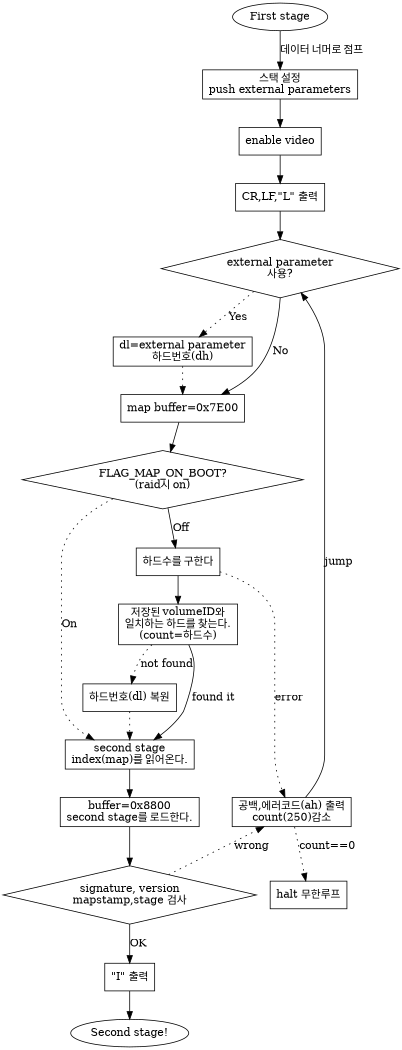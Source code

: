 digraph first {
size="7,7";
_main [shape=ellipse,label="First stage"];
node [shape=box];
_main->start [label="데이터 너머로 점프"];
start [label="스택 설정\npush external parameters"]; // 스택=0x7c0:2048
start->video_on;
video_on [label="enable video"];
video_on->prtL; 
prtL [label="CR,LF,\"L\" 출력"];
prtL->lagain;
lagain [shape=diamond,label="external parameter\n사용?"];
lagain->boot_in_dl [label="No"];
lagain->yes_extp [label="Yes",style=dotted];
yes_extp [label="dl=external parameter\n하드번호(dh)"];
yes_extp->boot_in_dl [style=dotted];
boot_in_dl [label="map buffer=0x7E00"];
boot_in_dl-> map_on_boot;
map_on_boot [shape=diamond,label="FLAG_MAP_ON_BOOT?\n(raid시 on)"]; //FLAG_MAP_ON_BOOT
map_on_boot->use_boot [label="On",style=dotted];
map_on_boot->use_installed [label="Off"];
use_installed [label="하드수를 구한다"]
use_installed->error [label="error",style=dotted];
use_installed->vagain;
vagain [label="저장된 volumeID와\n일치하는 하드를 찾는다.\n(count=하드수)"];
vagain->use_boot [label="found it"];
vagain->not_found [style=dotted,label="not found"];
not_found [label="하드번호(dl) 복원"];
not_found->use_boot [style=dotted];
use_boot [label="second stage\nindex(map)를 읽어온다."]
use_boot->sload;
sload [label="buffer=0x8800\nsecond stage를 로드한다."];
sload->chk_sig;
chk_sig [label="signature, version\nmapstamp,stage 검사",shape=diamond];
chk_sig->prtI [label="OK"];
chk_sig->error [label="wrong",style=dotted];
prtI [label="\"I\" 출력"];
prtI->second
second [shape=ellipse,label="Second stage!"];
error[label="공백,에러코드(ah) 출력\ncount(250)감소"];
{rank=same;sload error}
error->lagain [label="jump"];
error->zzz [label="count==0",style=dotted];
zzz [label="halt 무한루프"];
}
